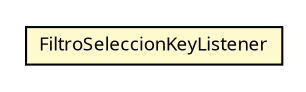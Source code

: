 #!/usr/local/bin/dot
#
# Class diagram 
# Generated by UMLGraph version R5_6 (http://www.umlgraph.org/)
#

digraph G {
	edge [fontname="Trebuchet MS",fontsize=10,labelfontname="Trebuchet MS",labelfontsize=10];
	node [fontname="Trebuchet MS",fontsize=10,shape=plaintext];
	nodesep=0.25;
	ranksep=0.5;
	// se.cambio.cds.openehr.view.panels.SelectionPanel.FiltroSeleccionKeyListener
	c316950 [label=<<table title="se.cambio.cds.openehr.view.panels.SelectionPanel.FiltroSeleccionKeyListener" border="0" cellborder="1" cellspacing="0" cellpadding="2" port="p" bgcolor="lemonChiffon" href="./SelectionPanel.FiltroSeleccionKeyListener.html">
		<tr><td><table border="0" cellspacing="0" cellpadding="1">
<tr><td align="center" balign="center"><font face="Trebuchet MS"> FiltroSeleccionKeyListener </font></td></tr>
		</table></td></tr>
		</table>>, URL="./SelectionPanel.FiltroSeleccionKeyListener.html", fontname="Trebuchet MS", fontcolor="black", fontsize=9.0];
}


